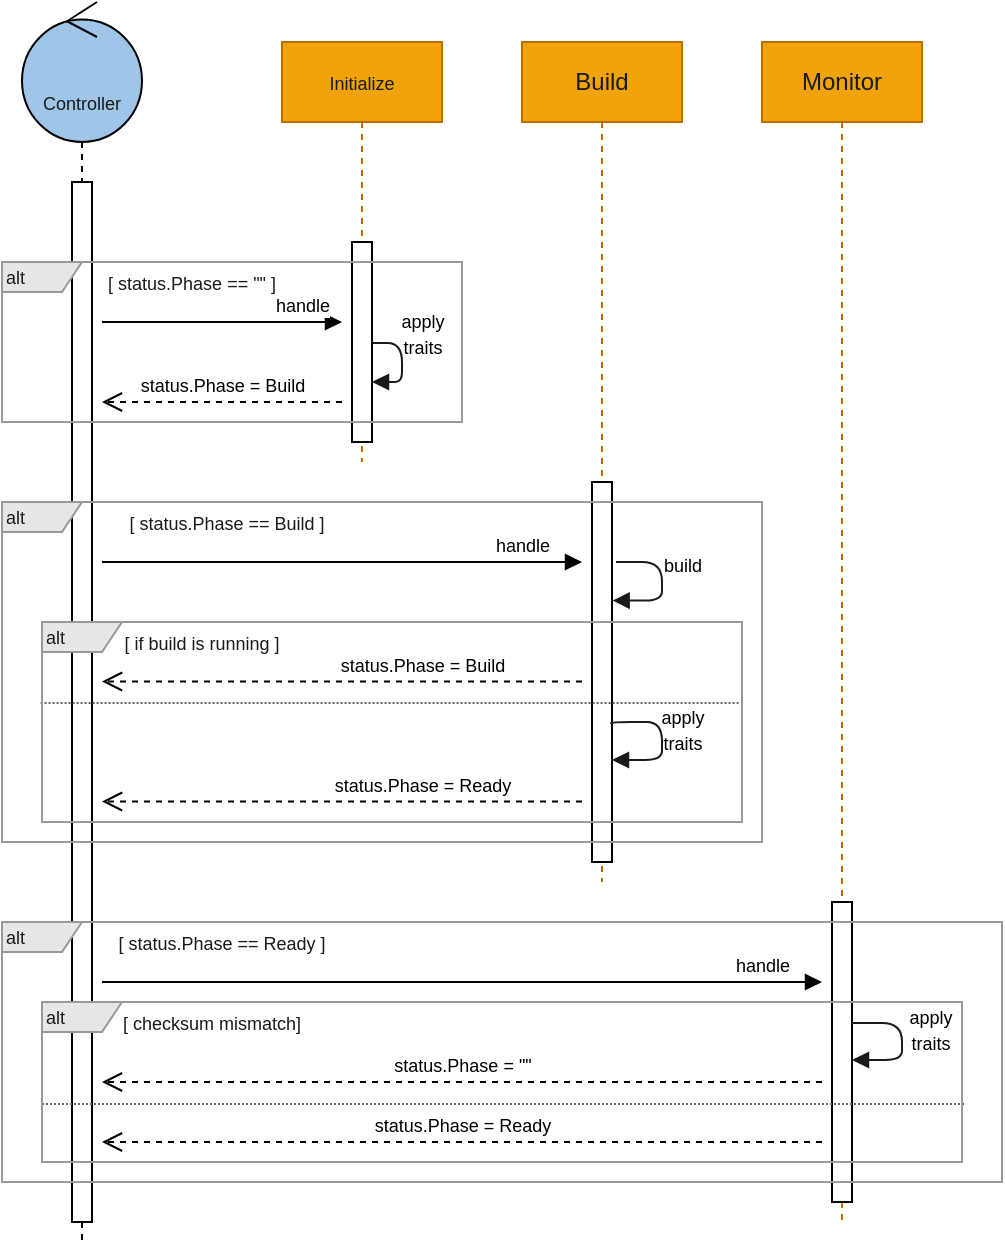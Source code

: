 <mxfile version="13.4.2" type="device"><diagram id="0Kwz7zGRW0z1vaULMuBK" name="Page-1"><mxGraphModel dx="1902" dy="1063" grid="1" gridSize="10" guides="1" tooltips="1" connect="1" arrows="1" fold="1" page="1" pageScale="1" pageWidth="850" pageHeight="1100" math="0" shadow="0"><root><mxCell id="0"/><mxCell id="1" parent="0"/><mxCell id="ENPpTKHMPu-JBWCp8yxi-1" value="&lt;font style=&quot;font-size: 9px&quot;&gt;Controller&lt;/font&gt;" style="shape=umlLifeline;participant=umlControl;perimeter=lifelinePerimeter;whiteSpace=wrap;html=1;container=1;collapsible=0;recursiveResize=0;verticalAlign=top;spacingTop=36;outlineConnect=0;fillColor=#9FC5E8;fontColor=#1A1A1A;size=70;" parent="1" vertex="1"><mxGeometry x="150" y="180" width="60" height="620" as="geometry"/></mxCell><mxCell id="ENPpTKHMPu-JBWCp8yxi-2" value="" style="html=1;points=[];perimeter=orthogonalPerimeter;fontColor=#1A1A1A;" parent="ENPpTKHMPu-JBWCp8yxi-1" vertex="1"><mxGeometry x="25" y="90" width="10" height="520" as="geometry"/></mxCell><mxCell id="ENPpTKHMPu-JBWCp8yxi-3" value="&lt;font style=&quot;font-size: 9px&quot;&gt;Initialize&lt;/font&gt;" style="shape=umlLifeline;perimeter=lifelinePerimeter;whiteSpace=wrap;html=1;container=1;collapsible=0;recursiveResize=0;outlineConnect=0;fillColor=#f0a30a;strokeColor=#BD7000;fontColor=#1A1A1A;" parent="1" vertex="1"><mxGeometry x="280" y="200" width="80" height="210" as="geometry"/></mxCell><mxCell id="ENPpTKHMPu-JBWCp8yxi-4" value="" style="html=1;points=[];perimeter=orthogonalPerimeter;fillColor=#ffffff;fontColor=#1A1A1A;" parent="ENPpTKHMPu-JBWCp8yxi-3" vertex="1"><mxGeometry x="35" y="100" width="10" height="100" as="geometry"/></mxCell><mxCell id="ENPpTKHMPu-JBWCp8yxi-33" value="&lt;div&gt;&lt;font style=&quot;font-size: 9px&quot;&gt;apply&lt;/font&gt;&lt;/div&gt;&lt;div&gt;&lt;font style=&quot;font-size: 9px&quot;&gt;traits&lt;/font&gt;&lt;/div&gt;" style="html=1;verticalAlign=bottom;endArrow=block;strokeColor=#1A1A1A;strokeWidth=1;edgeStyle=orthogonalEdgeStyle;exitX=1.05;exitY=0.505;exitDx=0;exitDy=0;exitPerimeter=0;labelBackgroundColor=none;" parent="ENPpTKHMPu-JBWCp8yxi-3" source="ENPpTKHMPu-JBWCp8yxi-4" target="ENPpTKHMPu-JBWCp8yxi-4" edge="1"><mxGeometry x="-0.408" y="-14" width="80" relative="1" as="geometry"><mxPoint x="50" y="150" as="sourcePoint"/><mxPoint x="50" y="170" as="targetPoint"/><Array as="points"><mxPoint x="60" y="151"/><mxPoint x="60" y="170"/></Array><mxPoint x="24" y="10" as="offset"/></mxGeometry></mxCell><mxCell id="ENPpTKHMPu-JBWCp8yxi-6" value="Build" style="shape=umlLifeline;perimeter=lifelinePerimeter;whiteSpace=wrap;html=1;container=1;collapsible=0;recursiveResize=0;outlineConnect=0;fillColor=#f0a30a;strokeColor=#BD7000;fontColor=#1A1A1A;" parent="1" vertex="1"><mxGeometry x="400" y="200" width="80" height="420" as="geometry"/></mxCell><mxCell id="ENPpTKHMPu-JBWCp8yxi-7" value="" style="html=1;points=[];perimeter=orthogonalPerimeter;fillColor=#ffffff;fontColor=#1A1A1A;" parent="ENPpTKHMPu-JBWCp8yxi-6" vertex="1"><mxGeometry x="35" y="220" width="10" height="190" as="geometry"/></mxCell><mxCell id="ENPpTKHMPu-JBWCp8yxi-10" value="Monitor" style="shape=umlLifeline;perimeter=lifelinePerimeter;whiteSpace=wrap;html=1;container=1;collapsible=0;recursiveResize=0;outlineConnect=0;fillColor=#f0a30a;strokeColor=#BD7000;fontColor=#1A1A1A;" parent="1" vertex="1"><mxGeometry x="520" y="200" width="80" height="590" as="geometry"/></mxCell><mxCell id="ENPpTKHMPu-JBWCp8yxi-11" value="" style="html=1;points=[];perimeter=orthogonalPerimeter;fillColor=#ffffff;fontColor=#1A1A1A;" parent="ENPpTKHMPu-JBWCp8yxi-10" vertex="1"><mxGeometry x="35" y="430" width="10" height="150" as="geometry"/></mxCell><mxCell id="ENPpTKHMPu-JBWCp8yxi-52" value="&lt;font style=&quot;font-size: 9px&quot;&gt;apply&lt;br&gt;traits&lt;/font&gt;" style="html=1;verticalAlign=bottom;endArrow=block;strokeColor=#1A1A1A;strokeWidth=1;edgeStyle=orthogonalEdgeStyle;labelBackgroundColor=none;exitX=1;exitY=0.403;exitDx=0;exitDy=0;exitPerimeter=0;" parent="ENPpTKHMPu-JBWCp8yxi-10" source="ENPpTKHMPu-JBWCp8yxi-11" edge="1" target="ENPpTKHMPu-JBWCp8yxi-11"><mxGeometry x="0.316" y="-15" width="80" relative="1" as="geometry"><mxPoint x="170" y="490" as="sourcePoint"/><mxPoint x="165" y="509" as="targetPoint"/><Array as="points"><mxPoint x="70" y="491"/><mxPoint x="70" y="509"/></Array><mxPoint x="15" y="15" as="offset"/></mxGeometry></mxCell><mxCell id="ENPpTKHMPu-JBWCp8yxi-12" value="&lt;font style=&quot;font-size: 9px&quot;&gt;handle&lt;/font&gt;" style="html=1;verticalAlign=bottom;endArrow=block;" parent="1" edge="1"><mxGeometry x="0.667" width="80" relative="1" as="geometry"><mxPoint x="190" y="340" as="sourcePoint"/><mxPoint x="310" y="340" as="targetPoint"/><mxPoint as="offset"/></mxGeometry></mxCell><mxCell id="ENPpTKHMPu-JBWCp8yxi-13" value="&lt;font style=&quot;font-size: 9px&quot;&gt;status.Phase = Build&lt;/font&gt;" style="html=1;verticalAlign=bottom;endArrow=open;dashed=1;endSize=8;" parent="1" edge="1"><mxGeometry relative="1" as="geometry"><mxPoint x="310" y="380" as="sourcePoint"/><mxPoint x="190" y="380" as="targetPoint"/><mxPoint as="offset"/></mxGeometry></mxCell><mxCell id="ENPpTKHMPu-JBWCp8yxi-15" value="&lt;font style=&quot;font-size: 9px&quot;&gt;[ status.Phase == &quot;&quot; ]&lt;/font&gt;" style="text;html=1;strokeColor=none;fillColor=none;align=center;verticalAlign=middle;whiteSpace=wrap;rounded=0;fontColor=#1A1A1A;" parent="1" vertex="1"><mxGeometry x="190" y="310" width="90" height="20" as="geometry"/></mxCell><mxCell id="ENPpTKHMPu-JBWCp8yxi-16" value="&lt;font style=&quot;font-size: 9px&quot;&gt;handle&lt;/font&gt;" style="html=1;verticalAlign=bottom;endArrow=block;" parent="1" edge="1"><mxGeometry x="0.75" width="80" relative="1" as="geometry"><mxPoint x="190" y="460" as="sourcePoint"/><mxPoint x="430" y="460" as="targetPoint"/><Array as="points"><mxPoint x="330" y="460"/></Array><mxPoint as="offset"/></mxGeometry></mxCell><mxCell id="ENPpTKHMPu-JBWCp8yxi-17" value="&lt;font style=&quot;font-size: 9px&quot;&gt;status.Phase = Build&lt;/font&gt;" style="html=1;verticalAlign=bottom;endArrow=open;dashed=1;endSize=8;" parent="1" edge="1"><mxGeometry x="-0.333" relative="1" as="geometry"><mxPoint x="430" y="519.75" as="sourcePoint"/><mxPoint x="190" y="519.75" as="targetPoint"/><mxPoint as="offset"/></mxGeometry></mxCell><mxCell id="ENPpTKHMPu-JBWCp8yxi-18" value="&lt;font style=&quot;font-size: 9px&quot;&gt;status.Phase = Ready&lt;/font&gt;" style="html=1;verticalAlign=bottom;endArrow=open;dashed=1;endSize=8;" parent="1" edge="1"><mxGeometry x="-0.333" relative="1" as="geometry"><mxPoint x="430" y="579.75" as="sourcePoint"/><mxPoint x="190" y="579.75" as="targetPoint"/><mxPoint as="offset"/></mxGeometry></mxCell><mxCell id="ENPpTKHMPu-JBWCp8yxi-21" value="&lt;font style=&quot;font-size: 9px&quot;&gt;[ if build is running ]&lt;/font&gt;" style="text;html=1;strokeColor=none;fillColor=none;align=center;verticalAlign=middle;whiteSpace=wrap;rounded=0;fontColor=#1A1A1A;" parent="1" vertex="1"><mxGeometry x="195" y="490" width="90" height="20" as="geometry"/></mxCell><mxCell id="ENPpTKHMPu-JBWCp8yxi-28" value="&lt;font style=&quot;font-size: 9px&quot;&gt;[ status.Phase == Build ]&lt;/font&gt;" style="text;html=1;strokeColor=none;fillColor=none;align=center;verticalAlign=middle;whiteSpace=wrap;rounded=0;fontColor=#1A1A1A;" parent="1" vertex="1"><mxGeometry x="195" y="430" width="115" height="20" as="geometry"/></mxCell><mxCell id="ENPpTKHMPu-JBWCp8yxi-31" value="&lt;font style=&quot;font-size: 9px&quot;&gt;[ checksum mismatch]&lt;/font&gt;" style="text;html=1;strokeColor=none;fillColor=none;align=center;verticalAlign=middle;whiteSpace=wrap;rounded=0;fontColor=#1A1A1A;" parent="1" vertex="1"><mxGeometry x="195" y="680" width="100" height="20" as="geometry"/></mxCell><mxCell id="ENPpTKHMPu-JBWCp8yxi-36" value="" style="endArrow=none;dashed=1;html=1;dashPattern=1 1;strokeWidth=1;labelBackgroundColor=none;exitX=-0.002;exitY=0.405;exitDx=0;exitDy=0;exitPerimeter=0;entryX=0.998;entryY=0.405;entryDx=0;entryDy=0;entryPerimeter=0;strokeColor=#666666;" parent="1" source="ENPpTKHMPu-JBWCp8yxi-20" target="ENPpTKHMPu-JBWCp8yxi-20" edge="1"><mxGeometry width="50" height="50" relative="1" as="geometry"><mxPoint x="320" y="560" as="sourcePoint"/><mxPoint x="370" y="510" as="targetPoint"/></mxGeometry></mxCell><mxCell id="ENPpTKHMPu-JBWCp8yxi-37" value="&lt;font style=&quot;font-size: 9px&quot;&gt;build&lt;/font&gt;" style="html=1;verticalAlign=bottom;endArrow=block;strokeColor=#1A1A1A;strokeWidth=1;edgeStyle=orthogonalEdgeStyle;exitX=0.9;exitY=0.376;exitDx=0;exitDy=0;exitPerimeter=0;labelBackgroundColor=none;entryX=1.033;entryY=0.312;entryDx=0;entryDy=0;entryPerimeter=0;" parent="1" target="ENPpTKHMPu-JBWCp8yxi-7" edge="1"><mxGeometry x="0.263" y="-14" width="80" relative="1" as="geometry"><mxPoint x="447" y="460.04" as="sourcePoint"/><mxPoint x="451" y="479" as="targetPoint"/><Array as="points"><mxPoint x="470" y="460"/><mxPoint x="470" y="479"/></Array><mxPoint x="10" y="5" as="offset"/></mxGeometry></mxCell><mxCell id="ENPpTKHMPu-JBWCp8yxi-38" value="&lt;div&gt;&lt;font style=&quot;font-size: 9px&quot;&gt;apply&lt;/font&gt;&lt;/div&gt;&lt;div&gt;&lt;font style=&quot;font-size: 9px&quot;&gt;traits&lt;/font&gt;&lt;/div&gt;" style="html=1;verticalAlign=bottom;endArrow=block;strokeColor=#1A1A1A;strokeWidth=1;edgeStyle=orthogonalEdgeStyle;labelBackgroundColor=none;exitX=0.95;exitY=0.637;exitDx=0;exitDy=0;exitPerimeter=0;" parent="1" source="ENPpTKHMPu-JBWCp8yxi-7" edge="1"><mxGeometry x="0.291" y="-10" width="80" relative="1" as="geometry"><mxPoint x="451" y="540" as="sourcePoint"/><mxPoint x="445" y="559" as="targetPoint"/><Array as="points"><mxPoint x="445" y="540"/><mxPoint x="470" y="540"/><mxPoint x="470" y="559"/></Array><mxPoint x="10" y="10" as="offset"/></mxGeometry></mxCell><mxCell id="ENPpTKHMPu-JBWCp8yxi-47" value="&lt;font style=&quot;font-size: 9px&quot;&gt;handle&lt;/font&gt;" style="html=1;verticalAlign=bottom;endArrow=block;" parent="1" edge="1"><mxGeometry x="0.833" width="80" relative="1" as="geometry"><mxPoint x="190" y="670" as="sourcePoint"/><mxPoint x="550" y="670" as="targetPoint"/><mxPoint as="offset"/></mxGeometry></mxCell><mxCell id="ENPpTKHMPu-JBWCp8yxi-49" value="&lt;font style=&quot;font-size: 9px&quot;&gt;[ status.Phase == Ready ]&lt;/font&gt;" style="text;html=1;strokeColor=none;fillColor=none;align=center;verticalAlign=middle;whiteSpace=wrap;rounded=0;fontColor=#1A1A1A;" parent="1" vertex="1"><mxGeometry x="190" y="640" width="120" height="20" as="geometry"/></mxCell><mxCell id="ENPpTKHMPu-JBWCp8yxi-50" value="&lt;font style=&quot;font-size: 9px&quot;&gt;status.Phase = Ready&lt;/font&gt;" style="html=1;verticalAlign=bottom;endArrow=open;dashed=1;endSize=8;" parent="1" edge="1"><mxGeometry relative="1" as="geometry"><mxPoint x="550" y="750" as="sourcePoint"/><mxPoint x="190" y="750" as="targetPoint"/><mxPoint as="offset"/></mxGeometry></mxCell><mxCell id="ENPpTKHMPu-JBWCp8yxi-53" value="" style="endArrow=none;dashed=1;html=1;dashPattern=1 1;strokeWidth=1;labelBackgroundColor=none;entryX=1.003;entryY=0.638;entryDx=0;entryDy=0;entryPerimeter=0;exitX=0;exitY=0.638;exitDx=0;exitDy=0;exitPerimeter=0;strokeColor=#666666;" parent="1" source="ENPpTKHMPu-JBWCp8yxi-51" target="ENPpTKHMPu-JBWCp8yxi-51" edge="1"><mxGeometry width="50" height="50" relative="1" as="geometry"><mxPoint x="500" y="690" as="sourcePoint"/><mxPoint x="550" y="640" as="targetPoint"/></mxGeometry></mxCell><mxCell id="ENPpTKHMPu-JBWCp8yxi-14" value="&lt;div align=&quot;left&quot;&gt;&lt;font style=&quot;font-size: 9px&quot;&gt;alt&lt;/font&gt;&lt;/div&gt;" style="shape=umlFrame;whiteSpace=wrap;html=1;strokeColor=#999999;fontColor=#1A1A1A;width=40;height=15;fillColor=#E6E6E6;fontSize=9;labelBackgroundColor=none;swimlaneFillColor=none;align=left;" parent="1" vertex="1"><mxGeometry x="140" y="310" width="230" height="80" as="geometry"/></mxCell><mxCell id="ENPpTKHMPu-JBWCp8yxi-48" value="&lt;font style=&quot;font-size: 9px&quot;&gt;status.Phase = &quot;&quot;&lt;/font&gt;" style="html=1;verticalAlign=bottom;endArrow=open;dashed=1;endSize=8;" parent="1" edge="1"><mxGeometry relative="1" as="geometry"><mxPoint x="550" y="720" as="sourcePoint"/><mxPoint x="190" y="720" as="targetPoint"/><mxPoint as="offset"/></mxGeometry></mxCell><mxCell id="ENPpTKHMPu-JBWCp8yxi-20" value="&lt;div align=&quot;left&quot;&gt;&lt;font style=&quot;font-size: 9px&quot;&gt;alt&lt;/font&gt;&lt;/div&gt;" style="shape=umlFrame;whiteSpace=wrap;html=1;strokeColor=#999999;fontColor=#1A1A1A;width=40;height=15;fillColor=#E6E6E6;fontSize=9;labelBackgroundColor=none;swimlaneFillColor=none;align=left;" parent="1" vertex="1"><mxGeometry x="160" y="490" width="350" height="100" as="geometry"/></mxCell><mxCell id="ENPpTKHMPu-JBWCp8yxi-27" value="&lt;div align=&quot;left&quot;&gt;&lt;font style=&quot;font-size: 9px&quot;&gt;alt&lt;/font&gt;&lt;/div&gt;" style="shape=umlFrame;whiteSpace=wrap;html=1;strokeColor=#999999;fontColor=#1A1A1A;width=40;height=15;fillColor=#E6E6E6;fontSize=9;labelBackgroundColor=none;swimlaneFillColor=none;align=left;" parent="1" vertex="1"><mxGeometry x="140" y="430" width="380" height="170" as="geometry"/></mxCell><mxCell id="ENPpTKHMPu-JBWCp8yxi-51" value="&lt;div align=&quot;left&quot;&gt;&lt;font style=&quot;font-size: 9px&quot;&gt;alt&lt;/font&gt;&lt;/div&gt;" style="shape=umlFrame;whiteSpace=wrap;html=1;strokeColor=#999999;fontColor=#1A1A1A;width=40;height=15;fillColor=#E6E6E6;fontSize=9;labelBackgroundColor=none;swimlaneFillColor=none;align=left;" parent="1" vertex="1"><mxGeometry x="160" y="680" width="460" height="80" as="geometry"/></mxCell><mxCell id="ENPpTKHMPu-JBWCp8yxi-46" value="&lt;div align=&quot;left&quot;&gt;&lt;font style=&quot;font-size: 9px&quot;&gt;alt&lt;/font&gt;&lt;/div&gt;" style="shape=umlFrame;whiteSpace=wrap;html=1;strokeColor=#999999;fontColor=#1A1A1A;width=40;height=15;fillColor=#E6E6E6;fontSize=9;labelBackgroundColor=none;swimlaneFillColor=none;align=left;" parent="1" vertex="1"><mxGeometry x="140" y="640" width="500" height="130" as="geometry"/></mxCell></root></mxGraphModel></diagram></mxfile>